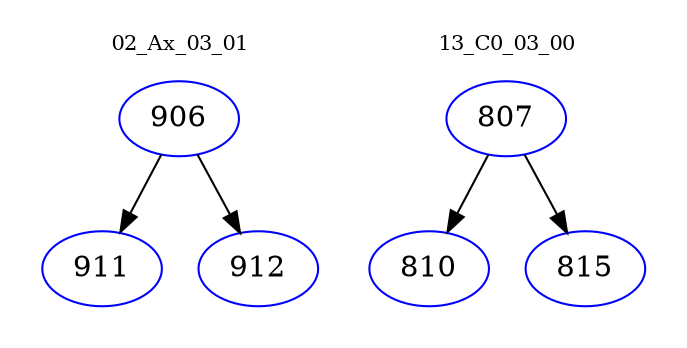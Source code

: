 digraph{
subgraph cluster_0 {
color = white
label = "02_Ax_03_01";
fontsize=10;
T0_906 [label="906", color="blue"]
T0_906 -> T0_911 [color="black"]
T0_911 [label="911", color="blue"]
T0_906 -> T0_912 [color="black"]
T0_912 [label="912", color="blue"]
}
subgraph cluster_1 {
color = white
label = "13_C0_03_00";
fontsize=10;
T1_807 [label="807", color="blue"]
T1_807 -> T1_810 [color="black"]
T1_810 [label="810", color="blue"]
T1_807 -> T1_815 [color="black"]
T1_815 [label="815", color="blue"]
}
}
